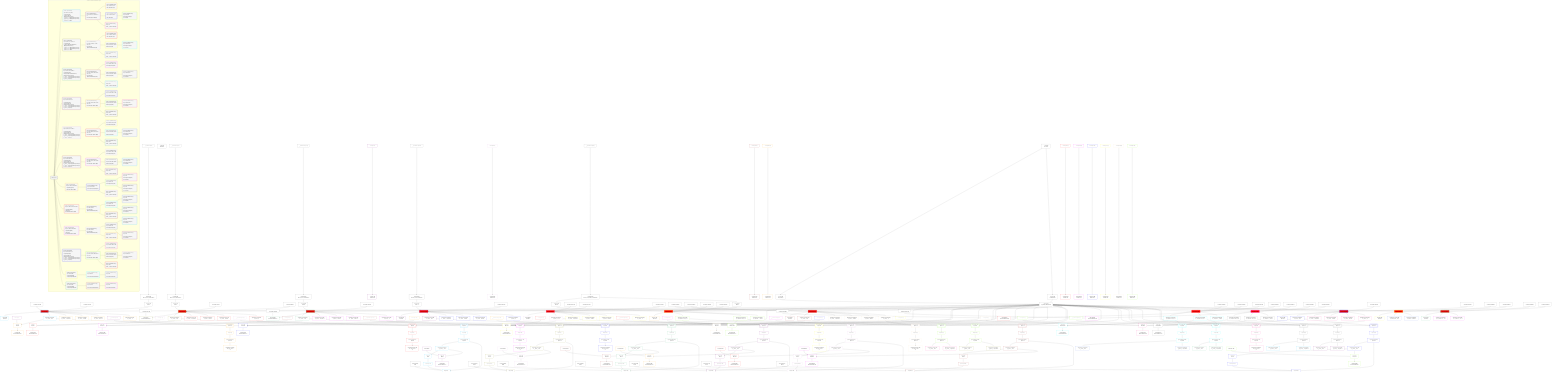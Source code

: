 %%{init: {'themeVariables': { 'fontSize': '12px'}}}%%
graph TD
    classDef path fill:#eee,stroke:#000,color:#000
    classDef plan fill:#fff,stroke-width:1px,color:#000
    classDef itemplan fill:#fff,stroke-width:2px,color:#000
    classDef sideeffectplan fill:#f00,stroke-width:2px,color:#000
    classDef bucket fill:#f6f6f6,color:#000,stroke-width:2px,text-align:left


    %% define steps
    __Value3["__Value[3∈0]<br />ᐸcontextᐳ"]:::plan
    __Value5["__Value[5∈0]<br />ᐸrootValueᐳ"]:::plan
    __InputStaticLeaf9["__InputStaticLeaf[9∈0]"]:::plan
    __InputStaticLeaf12["__InputStaticLeaf[12∈0]"]:::plan
    __InputStaticLeaf15["__InputStaticLeaf[15∈0]"]:::plan
    Lambda24["Lambda[24∈0]<br />ᐸdecode_Person_base64JSONᐳ"]:::plan
    Access25["Access[25∈0]<br />ᐸ24.1ᐳ"]:::plan
    Access27["Access[27∈0]<br />ᐸ3.pgSettingsᐳ"]:::plan
    Access28["Access[28∈0]<br />ᐸ3.withPgClientᐳ"]:::plan
    Object29["Object[29∈0]<br />ᐸ{pgSettings,withPgClient}ᐳ"]:::plan
    PgUpdate26[["PgUpdate[26∈1]"]]:::sideeffectplan
    Object30["Object[30∈1]<br />ᐸ{result}ᐳ"]:::plan
    Constant32["Constant[32∈2]"]:::plan
    PgClassExpression53["PgClassExpression[53∈1]<br />ᐸ__person__.”id”ᐳ"]:::plan
    List34["List[34∈3]<br />ᐸ32,53ᐳ"]:::plan
    Lambda35["Lambda[35∈3]<br />ᐸbase64JSONEncodeᐳ"]:::plan
    PgClassExpression37["PgClassExpression[37∈3]<br />ᐸ__person__...full_name”ᐳ"]:::plan
    PgClassExpression38["PgClassExpression[38∈3]<br />ᐸ__person__.”email”ᐳ"]:::plan
    PgClassExpression39["PgClassExpression[39∈3]<br />ᐸ__person__.”about”ᐳ"]:::plan
    __InputStaticLeaf40["__InputStaticLeaf[40∈2]"]:::plan
    PgClassExpression41["PgClassExpression[41∈3]<br />ᐸ__person__ᐳ"]:::plan
    PgSelect42[["PgSelect[42∈3]<br />ᐸpersonᐳ"]]:::plan
    First46["First[46∈3]"]:::plan
    PgSelectSingle47["PgSelectSingle[47∈3]<br />ᐸpersonᐳ"]:::plan
    PgClassExpression49["PgClassExpression[49∈3]<br />ᐸ”c”.”perso...lder! */<br />)ᐳ"]:::plan
    PgSelect54[["PgSelect[54∈1]<br />ᐸpersonᐳ"]]:::plan
    Connection58["Connection[58∈0]<br />ᐸ54ᐳ"]:::plan
    First59["First[59∈1]"]:::plan
    PgSelectSingle60["PgSelectSingle[60∈1]<br />ᐸpersonᐳ"]:::plan
    PgClassExpression63["PgClassExpression[63∈1]<br />ᐸ__person__.”id”ᐳ"]:::plan
    List64["List[64∈1]<br />ᐸ63ᐳ"]:::plan
    PgCursor62["PgCursor[62∈1]"]:::plan
    Edge61["Edge[61∈1]"]:::plan
    Constant65["Constant[65∈2]"]:::plan
    List67["List[67∈2]<br />ᐸ65,63ᐳ"]:::plan
    Lambda68["Lambda[68∈2]<br />ᐸbase64JSONEncodeᐳ"]:::plan
    Constant70["Constant[70∈2]"]:::plan
    Lambda71["Lambda[71∈2]<br />ᐸrawEncodeᐳ"]:::plan
    __InputStaticLeaf73["__InputStaticLeaf[73∈0]"]:::plan
    __InputStaticLeaf74["__InputStaticLeaf[74∈0]"]:::plan
    __InputStaticLeaf77["__InputStaticLeaf[77∈0]"]:::plan
    __InputStaticLeaf81["__InputStaticLeaf[81∈0]"]:::plan
    Lambda89["Lambda[89∈0]<br />ᐸdecode_Person_base64JSONᐳ"]:::plan
    Access90["Access[90∈0]<br />ᐸ89.1ᐳ"]:::plan
    PgUpdate91[["PgUpdate[91∈7]"]]:::sideeffectplan
    Object95["Object[95∈7]<br />ᐸ{result,clientMutationId}ᐳ"]:::plan
    Constant97["Constant[97∈8]"]:::plan
    PgClassExpression118["PgClassExpression[118∈7]<br />ᐸ__person__.”id”ᐳ"]:::plan
    List99["List[99∈9]<br />ᐸ97,118ᐳ"]:::plan
    Lambda100["Lambda[100∈9]<br />ᐸbase64JSONEncodeᐳ"]:::plan
    PgClassExpression102["PgClassExpression[102∈9]<br />ᐸ__person__...full_name”ᐳ"]:::plan
    PgClassExpression103["PgClassExpression[103∈9]<br />ᐸ__person__.”email”ᐳ"]:::plan
    PgClassExpression104["PgClassExpression[104∈9]<br />ᐸ__person__.”about”ᐳ"]:::plan
    __InputStaticLeaf105["__InputStaticLeaf[105∈8]"]:::plan
    PgClassExpression106["PgClassExpression[106∈9]<br />ᐸ__person__ᐳ"]:::plan
    PgSelect107[["PgSelect[107∈9]<br />ᐸpersonᐳ"]]:::plan
    First111["First[111∈9]"]:::plan
    PgSelectSingle112["PgSelectSingle[112∈9]<br />ᐸpersonᐳ"]:::plan
    PgClassExpression114["PgClassExpression[114∈9]<br />ᐸ”c”.”perso...lder! */<br />)ᐳ"]:::plan
    PgSelect119[["PgSelect[119∈7]<br />ᐸpersonᐳ"]]:::plan
    Connection123["Connection[123∈0]<br />ᐸ119ᐳ"]:::plan
    First124["First[124∈7]"]:::plan
    PgSelectSingle125["PgSelectSingle[125∈7]<br />ᐸpersonᐳ"]:::plan
    PgClassExpression128["PgClassExpression[128∈7]<br />ᐸ__person__.”id”ᐳ"]:::plan
    List129["List[129∈7]<br />ᐸ128ᐳ"]:::plan
    PgCursor127["PgCursor[127∈7]"]:::plan
    Edge126["Edge[126∈7]"]:::plan
    Constant130["Constant[130∈8]"]:::plan
    List132["List[132∈8]<br />ᐸ130,128ᐳ"]:::plan
    Lambda133["Lambda[133∈8]<br />ᐸbase64JSONEncodeᐳ"]:::plan
    Constant135["Constant[135∈8]"]:::plan
    Lambda136["Lambda[136∈8]<br />ᐸrawEncodeᐳ"]:::plan
    __InputStaticLeaf138["__InputStaticLeaf[138∈0]"]:::plan
    __InputStaticLeaf139["__InputStaticLeaf[139∈0]"]:::plan
    __InputStaticLeaf145["__InputStaticLeaf[145∈0]"]:::plan
    Lambda154["Lambda[154∈0]<br />ᐸdecode_Person_base64JSONᐳ"]:::plan
    Access155["Access[155∈0]<br />ᐸ154.1ᐳ"]:::plan
    PgUpdate156[["PgUpdate[156∈13]"]]:::sideeffectplan
    Object160["Object[160∈13]<br />ᐸ{result,clientMutationId}ᐳ"]:::plan
    Constant162["Constant[162∈14]"]:::plan
    PgClassExpression183["PgClassExpression[183∈13]<br />ᐸ__person__.”id”ᐳ"]:::plan
    List164["List[164∈15]<br />ᐸ162,183ᐳ"]:::plan
    Lambda165["Lambda[165∈15]<br />ᐸbase64JSONEncodeᐳ"]:::plan
    PgClassExpression167["PgClassExpression[167∈15]<br />ᐸ__person__...full_name”ᐳ"]:::plan
    PgClassExpression168["PgClassExpression[168∈15]<br />ᐸ__person__.”email”ᐳ"]:::plan
    PgClassExpression169["PgClassExpression[169∈15]<br />ᐸ__person__.”about”ᐳ"]:::plan
    __InputStaticLeaf170["__InputStaticLeaf[170∈14]"]:::plan
    PgClassExpression171["PgClassExpression[171∈15]<br />ᐸ__person__ᐳ"]:::plan
    PgSelect172[["PgSelect[172∈15]<br />ᐸpersonᐳ"]]:::plan
    First176["First[176∈15]"]:::plan
    PgSelectSingle177["PgSelectSingle[177∈15]<br />ᐸpersonᐳ"]:::plan
    PgClassExpression179["PgClassExpression[179∈15]<br />ᐸ”c”.”perso...lder! */<br />)ᐳ"]:::plan
    PgSelect184[["PgSelect[184∈13]<br />ᐸpersonᐳ"]]:::plan
    Connection188["Connection[188∈0]<br />ᐸ184ᐳ"]:::plan
    First189["First[189∈13]"]:::plan
    PgSelectSingle190["PgSelectSingle[190∈13]<br />ᐸpersonᐳ"]:::plan
    PgClassExpression193["PgClassExpression[193∈13]<br />ᐸ__person__.”id”ᐳ"]:::plan
    List194["List[194∈13]<br />ᐸ193ᐳ"]:::plan
    PgCursor192["PgCursor[192∈13]"]:::plan
    Edge191["Edge[191∈13]"]:::plan
    Constant195["Constant[195∈14]"]:::plan
    List197["List[197∈14]<br />ᐸ195,193ᐳ"]:::plan
    Lambda198["Lambda[198∈14]<br />ᐸbase64JSONEncodeᐳ"]:::plan
    Constant200["Constant[200∈14]"]:::plan
    Lambda201["Lambda[201∈14]<br />ᐸrawEncodeᐳ"]:::plan
    __InputStaticLeaf204["__InputStaticLeaf[204∈0]"]:::plan
    __InputStaticLeaf210["__InputStaticLeaf[210∈0]"]:::plan
    Lambda219["Lambda[219∈0]<br />ᐸdecode_Person_base64JSONᐳ"]:::plan
    Access220["Access[220∈0]<br />ᐸ219.1ᐳ"]:::plan
    PgUpdate221[["PgUpdate[221∈19]"]]:::sideeffectplan
    Object225["Object[225∈19]<br />ᐸ{result}ᐳ"]:::plan
    Constant227["Constant[227∈20]"]:::plan
    PgClassExpression248["PgClassExpression[248∈19]<br />ᐸ__person__.”id”ᐳ"]:::plan
    List229["List[229∈21]<br />ᐸ227,248ᐳ"]:::plan
    Lambda230["Lambda[230∈21]<br />ᐸbase64JSONEncodeᐳ"]:::plan
    PgClassExpression232["PgClassExpression[232∈21]<br />ᐸ__person__...full_name”ᐳ"]:::plan
    PgClassExpression233["PgClassExpression[233∈21]<br />ᐸ__person__.”email”ᐳ"]:::plan
    PgClassExpression234["PgClassExpression[234∈21]<br />ᐸ__person__.”about”ᐳ"]:::plan
    __InputStaticLeaf235["__InputStaticLeaf[235∈20]"]:::plan
    PgClassExpression236["PgClassExpression[236∈21]<br />ᐸ__person__ᐳ"]:::plan
    PgSelect237[["PgSelect[237∈21]<br />ᐸpersonᐳ"]]:::plan
    First241["First[241∈21]"]:::plan
    PgSelectSingle242["PgSelectSingle[242∈21]<br />ᐸpersonᐳ"]:::plan
    PgClassExpression244["PgClassExpression[244∈21]<br />ᐸ”c”.”perso...lder! */<br />)ᐳ"]:::plan
    PgSelect249[["PgSelect[249∈19]<br />ᐸpersonᐳ"]]:::plan
    Connection253["Connection[253∈0]<br />ᐸ249ᐳ"]:::plan
    First254["First[254∈19]"]:::plan
    PgSelectSingle255["PgSelectSingle[255∈19]<br />ᐸpersonᐳ"]:::plan
    PgClassExpression258["PgClassExpression[258∈19]<br />ᐸ__person__.”id”ᐳ"]:::plan
    List259["List[259∈19]<br />ᐸ258ᐳ"]:::plan
    PgCursor257["PgCursor[257∈19]"]:::plan
    Edge256["Edge[256∈19]"]:::plan
    Constant260["Constant[260∈20]"]:::plan
    List262["List[262∈20]<br />ᐸ260,258ᐳ"]:::plan
    Lambda263["Lambda[263∈20]<br />ᐸbase64JSONEncodeᐳ"]:::plan
    Constant265["Constant[265∈20]"]:::plan
    Lambda266["Lambda[266∈20]<br />ᐸrawEncodeᐳ"]:::plan
    __InputStaticLeaf269["__InputStaticLeaf[269∈0]"]:::plan
    __InputStaticLeaf272["__InputStaticLeaf[272∈0]"]:::plan
    __InputStaticLeaf275["__InputStaticLeaf[275∈0]"]:::plan
    PgUpdate284[["PgUpdate[284∈25]"]]:::sideeffectplan
    Object288["Object[288∈25]<br />ᐸ{result}ᐳ"]:::plan
    Constant290["Constant[290∈26]"]:::plan
    PgClassExpression311["PgClassExpression[311∈25]<br />ᐸ__person__.”id”ᐳ"]:::plan
    List292["List[292∈27]<br />ᐸ290,311ᐳ"]:::plan
    Lambda293["Lambda[293∈27]<br />ᐸbase64JSONEncodeᐳ"]:::plan
    PgClassExpression295["PgClassExpression[295∈27]<br />ᐸ__person__...full_name”ᐳ"]:::plan
    PgClassExpression296["PgClassExpression[296∈27]<br />ᐸ__person__.”email”ᐳ"]:::plan
    PgClassExpression297["PgClassExpression[297∈27]<br />ᐸ__person__.”about”ᐳ"]:::plan
    __InputStaticLeaf298["__InputStaticLeaf[298∈26]"]:::plan
    PgClassExpression299["PgClassExpression[299∈27]<br />ᐸ__person__ᐳ"]:::plan
    PgSelect300[["PgSelect[300∈27]<br />ᐸpersonᐳ"]]:::plan
    First304["First[304∈27]"]:::plan
    PgSelectSingle305["PgSelectSingle[305∈27]<br />ᐸpersonᐳ"]:::plan
    PgClassExpression307["PgClassExpression[307∈27]<br />ᐸ”c”.”perso...lder! */<br />)ᐳ"]:::plan
    PgSelect312[["PgSelect[312∈25]<br />ᐸpersonᐳ"]]:::plan
    Connection316["Connection[316∈0]<br />ᐸ312ᐳ"]:::plan
    First317["First[317∈25]"]:::plan
    PgSelectSingle318["PgSelectSingle[318∈25]<br />ᐸpersonᐳ"]:::plan
    PgClassExpression321["PgClassExpression[321∈25]<br />ᐸ__person__.”id”ᐳ"]:::plan
    List322["List[322∈25]<br />ᐸ321ᐳ"]:::plan
    PgCursor320["PgCursor[320∈25]"]:::plan
    Edge319["Edge[319∈25]"]:::plan
    Constant323["Constant[323∈26]"]:::plan
    List325["List[325∈26]<br />ᐸ323,321ᐳ"]:::plan
    Lambda326["Lambda[326∈26]<br />ᐸbase64JSONEncodeᐳ"]:::plan
    Constant328["Constant[328∈26]"]:::plan
    Lambda329["Lambda[329∈26]<br />ᐸrawEncodeᐳ"]:::plan
    __InputStaticLeaf332["__InputStaticLeaf[332∈0]"]:::plan
    __InputStaticLeaf338["__InputStaticLeaf[338∈0]"]:::plan
    PgUpdate347[["PgUpdate[347∈31]"]]:::sideeffectplan
    Object351["Object[351∈31]<br />ᐸ{result}ᐳ"]:::plan
    Constant353["Constant[353∈32]"]:::plan
    PgClassExpression374["PgClassExpression[374∈31]<br />ᐸ__person__.”id”ᐳ"]:::plan
    List355["List[355∈33]<br />ᐸ353,374ᐳ"]:::plan
    Lambda356["Lambda[356∈33]<br />ᐸbase64JSONEncodeᐳ"]:::plan
    PgClassExpression358["PgClassExpression[358∈33]<br />ᐸ__person__...full_name”ᐳ"]:::plan
    PgClassExpression359["PgClassExpression[359∈33]<br />ᐸ__person__.”email”ᐳ"]:::plan
    PgClassExpression360["PgClassExpression[360∈33]<br />ᐸ__person__.”about”ᐳ"]:::plan
    __InputStaticLeaf361["__InputStaticLeaf[361∈32]"]:::plan
    PgClassExpression362["PgClassExpression[362∈33]<br />ᐸ__person__ᐳ"]:::plan
    PgSelect363[["PgSelect[363∈33]<br />ᐸpersonᐳ"]]:::plan
    First367["First[367∈33]"]:::plan
    PgSelectSingle368["PgSelectSingle[368∈33]<br />ᐸpersonᐳ"]:::plan
    PgClassExpression370["PgClassExpression[370∈33]<br />ᐸ”c”.”perso...lder! */<br />)ᐳ"]:::plan
    PgSelect375[["PgSelect[375∈31]<br />ᐸpersonᐳ"]]:::plan
    Connection379["Connection[379∈0]<br />ᐸ375ᐳ"]:::plan
    First380["First[380∈31]"]:::plan
    PgSelectSingle381["PgSelectSingle[381∈31]<br />ᐸpersonᐳ"]:::plan
    PgClassExpression384["PgClassExpression[384∈31]<br />ᐸ__person__.”id”ᐳ"]:::plan
    List385["List[385∈31]<br />ᐸ384ᐳ"]:::plan
    PgCursor383["PgCursor[383∈31]"]:::plan
    Edge382["Edge[382∈31]"]:::plan
    Constant386["Constant[386∈32]"]:::plan
    List388["List[388∈32]<br />ᐸ386,384ᐳ"]:::plan
    Lambda389["Lambda[389∈32]<br />ᐸbase64JSONEncodeᐳ"]:::plan
    Constant391["Constant[391∈32]"]:::plan
    Lambda392["Lambda[392∈32]<br />ᐸrawEncodeᐳ"]:::plan
    __InputStaticLeaf395["__InputStaticLeaf[395∈0]"]:::plan
    __InputStaticLeaf398["__InputStaticLeaf[398∈0]"]:::plan
    __InputStaticLeaf399["__InputStaticLeaf[399∈0]"]:::plan
    Lambda400["Lambda[400∈0]<br />ᐸdecode_CompoundKey_base64JSONᐳ"]:::plan
    Access401["Access[401∈0]<br />ᐸ400.1ᐳ"]:::plan
    Access402["Access[402∈0]<br />ᐸ400.2ᐳ"]:::plan
    PgUpdate403[["PgUpdate[403∈37]"]]:::sideeffectplan
    Object407["Object[407∈37]<br />ᐸ{result}ᐳ"]:::plan
    Constant409["Constant[409∈38]"]:::plan
    PgClassExpression410["PgClassExpression[410∈39]<br />ᐸ__compound...rson_id_1”ᐳ"]:::plan
    PgClassExpression411["PgClassExpression[411∈39]<br />ᐸ__compound...rson_id_2”ᐳ"]:::plan
    List412["List[412∈39]<br />ᐸ409,410,411ᐳ"]:::plan
    Lambda413["Lambda[413∈39]<br />ᐸbase64JSONEncodeᐳ"]:::plan
    PgClassExpression416["PgClassExpression[416∈39]<br />ᐸ__compound...__.”extra”ᐳ"]:::plan
    PgSelect418[["PgSelect[418∈39]<br />ᐸpersonᐳ"]]:::plan
    First422["First[422∈39]"]:::plan
    PgSelectSingle423["PgSelectSingle[423∈39]<br />ᐸpersonᐳ"]:::plan
    PgClassExpression424["PgClassExpression[424∈40]<br />ᐸ__person__.”id”ᐳ"]:::plan
    PgClassExpression425["PgClassExpression[425∈40]<br />ᐸ__person__...full_name”ᐳ"]:::plan
    PgSelect427[["PgSelect[427∈39]<br />ᐸpersonᐳ"]]:::plan
    First431["First[431∈39]"]:::plan
    PgSelectSingle432["PgSelectSingle[432∈39]<br />ᐸpersonᐳ"]:::plan
    PgClassExpression433["PgClassExpression[433∈41]<br />ᐸ__person__.”id”ᐳ"]:::plan
    PgClassExpression434["PgClassExpression[434∈41]<br />ᐸ__person__...full_name”ᐳ"]:::plan
    Constant435["Constant[435∈38]"]:::plan
    Lambda436["Lambda[436∈38]<br />ᐸrawEncodeᐳ"]:::plan
    __InputStaticLeaf438["__InputStaticLeaf[438∈0]"]:::plan
    __InputStaticLeaf439["__InputStaticLeaf[439∈0]"]:::plan
    __InputStaticLeaf440["__InputStaticLeaf[440∈0]"]:::plan
    __InputStaticLeaf443["__InputStaticLeaf[443∈0]"]:::plan
    __InputStaticLeaf444["__InputStaticLeaf[444∈0]"]:::plan
    PgUpdate445[["PgUpdate[445∈43]"]]:::sideeffectplan
    Object449["Object[449∈43]<br />ᐸ{result,clientMutationId}ᐳ"]:::plan
    Constant451["Constant[451∈44]"]:::plan
    PgClassExpression452["PgClassExpression[452∈45]<br />ᐸ__compound...rson_id_1”ᐳ"]:::plan
    PgClassExpression453["PgClassExpression[453∈45]<br />ᐸ__compound...rson_id_2”ᐳ"]:::plan
    List454["List[454∈45]<br />ᐸ451,452,453ᐳ"]:::plan
    Lambda455["Lambda[455∈45]<br />ᐸbase64JSONEncodeᐳ"]:::plan
    PgClassExpression458["PgClassExpression[458∈45]<br />ᐸ__compound...__.”extra”ᐳ"]:::plan
    PgSelect460[["PgSelect[460∈45]<br />ᐸpersonᐳ"]]:::plan
    First464["First[464∈45]"]:::plan
    PgSelectSingle465["PgSelectSingle[465∈45]<br />ᐸpersonᐳ"]:::plan
    PgClassExpression466["PgClassExpression[466∈46]<br />ᐸ__person__.”id”ᐳ"]:::plan
    PgClassExpression467["PgClassExpression[467∈46]<br />ᐸ__person__...full_name”ᐳ"]:::plan
    PgSelect469[["PgSelect[469∈45]<br />ᐸpersonᐳ"]]:::plan
    First473["First[473∈45]"]:::plan
    PgSelectSingle474["PgSelectSingle[474∈45]<br />ᐸpersonᐳ"]:::plan
    PgClassExpression475["PgClassExpression[475∈47]<br />ᐸ__person__.”id”ᐳ"]:::plan
    PgClassExpression476["PgClassExpression[476∈47]<br />ᐸ__person__...full_name”ᐳ"]:::plan
    Constant477["Constant[477∈44]"]:::plan
    Lambda478["Lambda[478∈44]<br />ᐸrawEncodeᐳ"]:::plan
    __InputStaticLeaf480["__InputStaticLeaf[480∈0]"]:::plan
    __InputStaticLeaf481["__InputStaticLeaf[481∈0]"]:::plan
    __InputStaticLeaf482["__InputStaticLeaf[482∈0]"]:::plan
    __InputStaticLeaf486["__InputStaticLeaf[486∈0]"]:::plan
    PgUpdate487[["PgUpdate[487∈49]"]]:::sideeffectplan
    Object491["Object[491∈49]<br />ᐸ{result,clientMutationId}ᐳ"]:::plan
    Constant493["Constant[493∈50]"]:::plan
    PgClassExpression494["PgClassExpression[494∈51]<br />ᐸ__compound...rson_id_1”ᐳ"]:::plan
    PgClassExpression495["PgClassExpression[495∈51]<br />ᐸ__compound...rson_id_2”ᐳ"]:::plan
    List496["List[496∈51]<br />ᐸ493,494,495ᐳ"]:::plan
    Lambda497["Lambda[497∈51]<br />ᐸbase64JSONEncodeᐳ"]:::plan
    PgClassExpression500["PgClassExpression[500∈51]<br />ᐸ__compound...__.”extra”ᐳ"]:::plan
    PgSelect502[["PgSelect[502∈51]<br />ᐸpersonᐳ"]]:::plan
    First506["First[506∈51]"]:::plan
    PgSelectSingle507["PgSelectSingle[507∈51]<br />ᐸpersonᐳ"]:::plan
    PgClassExpression508["PgClassExpression[508∈52]<br />ᐸ__person__.”id”ᐳ"]:::plan
    PgClassExpression509["PgClassExpression[509∈52]<br />ᐸ__person__...full_name”ᐳ"]:::plan
    PgSelect511[["PgSelect[511∈51]<br />ᐸpersonᐳ"]]:::plan
    First515["First[515∈51]"]:::plan
    PgSelectSingle516["PgSelectSingle[516∈51]<br />ᐸpersonᐳ"]:::plan
    PgClassExpression517["PgClassExpression[517∈53]<br />ᐸ__person__.”id”ᐳ"]:::plan
    PgClassExpression518["PgClassExpression[518∈53]<br />ᐸ__person__...full_name”ᐳ"]:::plan
    Constant519["Constant[519∈50]"]:::plan
    Lambda520["Lambda[520∈50]<br />ᐸrawEncodeᐳ"]:::plan
    __InputStaticLeaf523["__InputStaticLeaf[523∈0]"]:::plan
    __InputStaticLeaf530["__InputStaticLeaf[530∈0]"]:::plan
    PgUpdate538[["PgUpdate[538∈55]"]]:::sideeffectplan
    Object542["Object[542∈55]<br />ᐸ{result}ᐳ"]:::plan
    Constant544["Constant[544∈56]"]:::plan
    PgClassExpression565["PgClassExpression[565∈55]<br />ᐸ__person__.”id”ᐳ"]:::plan
    List546["List[546∈57]<br />ᐸ544,565ᐳ"]:::plan
    Lambda547["Lambda[547∈57]<br />ᐸbase64JSONEncodeᐳ"]:::plan
    PgClassExpression549["PgClassExpression[549∈57]<br />ᐸ__person__...full_name”ᐳ"]:::plan
    PgClassExpression550["PgClassExpression[550∈57]<br />ᐸ__person__.”email”ᐳ"]:::plan
    PgClassExpression551["PgClassExpression[551∈57]<br />ᐸ__person__.”about”ᐳ"]:::plan
    __InputStaticLeaf552["__InputStaticLeaf[552∈56]"]:::plan
    PgClassExpression553["PgClassExpression[553∈57]<br />ᐸ__person__ᐳ"]:::plan
    PgSelect554[["PgSelect[554∈57]<br />ᐸpersonᐳ"]]:::plan
    First558["First[558∈57]"]:::plan
    PgSelectSingle559["PgSelectSingle[559∈57]<br />ᐸpersonᐳ"]:::plan
    PgClassExpression561["PgClassExpression[561∈57]<br />ᐸ”c”.”perso...lder! */<br />)ᐳ"]:::plan
    PgSelect566[["PgSelect[566∈55]<br />ᐸpersonᐳ"]]:::plan
    Connection570["Connection[570∈0]<br />ᐸ566ᐳ"]:::plan
    First571["First[571∈55]"]:::plan
    PgSelectSingle572["PgSelectSingle[572∈55]<br />ᐸpersonᐳ"]:::plan
    PgClassExpression575["PgClassExpression[575∈55]<br />ᐸ__person__.”id”ᐳ"]:::plan
    List576["List[576∈55]<br />ᐸ575ᐳ"]:::plan
    PgCursor574["PgCursor[574∈55]"]:::plan
    Edge573["Edge[573∈55]"]:::plan
    Constant577["Constant[577∈56]"]:::plan
    List579["List[579∈56]<br />ᐸ577,575ᐳ"]:::plan
    Lambda580["Lambda[580∈56]<br />ᐸbase64JSONEncodeᐳ"]:::plan
    Constant582["Constant[582∈56]"]:::plan
    Lambda583["Lambda[583∈56]<br />ᐸrawEncodeᐳ"]:::plan
    __InputStaticLeaf586["__InputStaticLeaf[586∈0]"]:::plan
    __InputStaticLeaf589["__InputStaticLeaf[589∈0]"]:::plan
    PgUpdate590[["PgUpdate[590∈61]"]]:::sideeffectplan
    Object594["Object[594∈61]<br />ᐸ{result}ᐳ"]:::plan
    PgClassExpression595["PgClassExpression[595∈63]<br />ᐸ__default_value__.”id”ᐳ"]:::plan
    PgClassExpression596["PgClassExpression[596∈63]<br />ᐸ__default_...ull_value”ᐳ"]:::plan
    __InputStaticLeaf599["__InputStaticLeaf[599∈0]"]:::plan
    __InputStaticLeaf602["__InputStaticLeaf[602∈0]"]:::plan
    PgUpdate603[["PgUpdate[603∈64]"]]:::sideeffectplan
    Object607["Object[607∈64]<br />ᐸ{result}ᐳ"]:::plan
    PgClassExpression608["PgClassExpression[608∈66]<br />ᐸ__no_primary_key__.”id”ᐳ"]:::plan
    PgClassExpression609["PgClassExpression[609∈66]<br />ᐸ__no_prima...ey__.”str”ᐳ"]:::plan

    %% plan dependencies
    __InputStaticLeaf9 --> Lambda24
    Lambda24 --> Access25
    __Value3 --> Access27
    __Value3 --> Access28
    Access27 & Access28 --> Object29
    Object29 & Access25 & __InputStaticLeaf12 & __InputStaticLeaf15 --> PgUpdate26
    PgUpdate26 --> Object30
    PgUpdate26 --> PgClassExpression53
    Constant32 & PgClassExpression53 --> List34
    List34 --> Lambda35
    PgUpdate26 --> PgClassExpression37
    PgUpdate26 --> PgClassExpression38
    PgUpdate26 --> PgClassExpression39
    PgUpdate26 --> PgClassExpression41
    Object29 & PgClassExpression41 & __InputStaticLeaf40 --> PgSelect42
    PgSelect42 --> First46
    First46 --> PgSelectSingle47
    PgSelectSingle47 --> PgClassExpression49
    Object29 & PgClassExpression53 --> PgSelect54
    PgSelect54 --> First59
    First59 --> PgSelectSingle60
    PgSelectSingle60 --> PgClassExpression63
    PgClassExpression63 --> List64
    List64 --> PgCursor62
    PgSelectSingle60 & PgCursor62 & Connection58 --> Edge61
    Constant65 & PgClassExpression63 --> List67
    List67 --> Lambda68
    Constant70 --> Lambda71
    __InputStaticLeaf74 --> Lambda89
    Lambda89 --> Access90
    Object29 & Access90 & __InputStaticLeaf77 & __InputStaticLeaf81 --> PgUpdate91
    PgUpdate91 & __InputStaticLeaf73 --> Object95
    PgUpdate91 --> PgClassExpression118
    Constant97 & PgClassExpression118 --> List99
    List99 --> Lambda100
    PgUpdate91 --> PgClassExpression102
    PgUpdate91 --> PgClassExpression103
    PgUpdate91 --> PgClassExpression104
    PgUpdate91 --> PgClassExpression106
    Object29 & PgClassExpression106 & __InputStaticLeaf105 --> PgSelect107
    PgSelect107 --> First111
    First111 --> PgSelectSingle112
    PgSelectSingle112 --> PgClassExpression114
    Object29 & PgClassExpression118 --> PgSelect119
    PgSelect119 --> First124
    First124 --> PgSelectSingle125
    PgSelectSingle125 --> PgClassExpression128
    PgClassExpression128 --> List129
    List129 --> PgCursor127
    PgSelectSingle125 & PgCursor127 & Connection123 --> Edge126
    Constant130 & PgClassExpression128 --> List132
    List132 --> Lambda133
    Constant135 --> Lambda136
    __InputStaticLeaf139 --> Lambda154
    Lambda154 --> Access155
    Object29 & Access155 & __InputStaticLeaf145 --> PgUpdate156
    PgUpdate156 & __InputStaticLeaf138 --> Object160
    PgUpdate156 --> PgClassExpression183
    Constant162 & PgClassExpression183 --> List164
    List164 --> Lambda165
    PgUpdate156 --> PgClassExpression167
    PgUpdate156 --> PgClassExpression168
    PgUpdate156 --> PgClassExpression169
    PgUpdate156 --> PgClassExpression171
    Object29 & PgClassExpression171 & __InputStaticLeaf170 --> PgSelect172
    PgSelect172 --> First176
    First176 --> PgSelectSingle177
    PgSelectSingle177 --> PgClassExpression179
    Object29 & PgClassExpression183 --> PgSelect184
    PgSelect184 --> First189
    First189 --> PgSelectSingle190
    PgSelectSingle190 --> PgClassExpression193
    PgClassExpression193 --> List194
    List194 --> PgCursor192
    PgSelectSingle190 & PgCursor192 & Connection188 --> Edge191
    Constant195 & PgClassExpression193 --> List197
    List197 --> Lambda198
    Constant200 --> Lambda201
    __InputStaticLeaf204 --> Lambda219
    Lambda219 --> Access220
    Object29 & Access220 & __InputStaticLeaf210 --> PgUpdate221
    PgUpdate221 --> Object225
    PgUpdate221 --> PgClassExpression248
    Constant227 & PgClassExpression248 --> List229
    List229 --> Lambda230
    PgUpdate221 --> PgClassExpression232
    PgUpdate221 --> PgClassExpression233
    PgUpdate221 --> PgClassExpression234
    PgUpdate221 --> PgClassExpression236
    Object29 & PgClassExpression236 & __InputStaticLeaf235 --> PgSelect237
    PgSelect237 --> First241
    First241 --> PgSelectSingle242
    PgSelectSingle242 --> PgClassExpression244
    Object29 & PgClassExpression248 --> PgSelect249
    PgSelect249 --> First254
    First254 --> PgSelectSingle255
    PgSelectSingle255 --> PgClassExpression258
    PgClassExpression258 --> List259
    List259 --> PgCursor257
    PgSelectSingle255 & PgCursor257 & Connection253 --> Edge256
    Constant260 & PgClassExpression258 --> List262
    List262 --> Lambda263
    Constant265 --> Lambda266
    Object29 & __InputStaticLeaf269 & __InputStaticLeaf272 & __InputStaticLeaf275 --> PgUpdate284
    PgUpdate284 --> Object288
    PgUpdate284 --> PgClassExpression311
    Constant290 & PgClassExpression311 --> List292
    List292 --> Lambda293
    PgUpdate284 --> PgClassExpression295
    PgUpdate284 --> PgClassExpression296
    PgUpdate284 --> PgClassExpression297
    PgUpdate284 --> PgClassExpression299
    Object29 & PgClassExpression299 & __InputStaticLeaf298 --> PgSelect300
    PgSelect300 --> First304
    First304 --> PgSelectSingle305
    PgSelectSingle305 --> PgClassExpression307
    Object29 & PgClassExpression311 --> PgSelect312
    PgSelect312 --> First317
    First317 --> PgSelectSingle318
    PgSelectSingle318 --> PgClassExpression321
    PgClassExpression321 --> List322
    List322 --> PgCursor320
    PgSelectSingle318 & PgCursor320 & Connection316 --> Edge319
    Constant323 & PgClassExpression321 --> List325
    List325 --> Lambda326
    Constant328 --> Lambda329
    Object29 & __InputStaticLeaf332 & __InputStaticLeaf338 --> PgUpdate347
    PgUpdate347 --> Object351
    PgUpdate347 --> PgClassExpression374
    Constant353 & PgClassExpression374 --> List355
    List355 --> Lambda356
    PgUpdate347 --> PgClassExpression358
    PgUpdate347 --> PgClassExpression359
    PgUpdate347 --> PgClassExpression360
    PgUpdate347 --> PgClassExpression362
    Object29 & PgClassExpression362 & __InputStaticLeaf361 --> PgSelect363
    PgSelect363 --> First367
    First367 --> PgSelectSingle368
    PgSelectSingle368 --> PgClassExpression370
    Object29 & PgClassExpression374 --> PgSelect375
    PgSelect375 --> First380
    First380 --> PgSelectSingle381
    PgSelectSingle381 --> PgClassExpression384
    PgClassExpression384 --> List385
    List385 --> PgCursor383
    PgSelectSingle381 & PgCursor383 & Connection379 --> Edge382
    Constant386 & PgClassExpression384 --> List388
    List388 --> Lambda389
    Constant391 --> Lambda392
    __InputStaticLeaf395 --> Lambda400
    Lambda400 --> Access401
    Lambda400 --> Access402
    Object29 & Access401 & Access402 & __InputStaticLeaf398 & __InputStaticLeaf399 --> PgUpdate403
    PgUpdate403 --> Object407
    PgUpdate403 --> PgClassExpression410
    PgUpdate403 --> PgClassExpression411
    Constant409 & PgClassExpression410 & PgClassExpression411 --> List412
    List412 --> Lambda413
    PgUpdate403 --> PgClassExpression416
    Object29 & PgClassExpression410 --> PgSelect418
    PgSelect418 --> First422
    First422 --> PgSelectSingle423
    PgSelectSingle423 --> PgClassExpression424
    PgSelectSingle423 --> PgClassExpression425
    Object29 & PgClassExpression411 --> PgSelect427
    PgSelect427 --> First431
    First431 --> PgSelectSingle432
    PgSelectSingle432 --> PgClassExpression433
    PgSelectSingle432 --> PgClassExpression434
    Constant435 --> Lambda436
    Object29 & __InputStaticLeaf439 & __InputStaticLeaf440 & __InputStaticLeaf443 & __InputStaticLeaf444 --> PgUpdate445
    PgUpdate445 & __InputStaticLeaf438 --> Object449
    PgUpdate445 --> PgClassExpression452
    PgUpdate445 --> PgClassExpression453
    Constant451 & PgClassExpression452 & PgClassExpression453 --> List454
    List454 --> Lambda455
    PgUpdate445 --> PgClassExpression458
    Object29 & PgClassExpression452 --> PgSelect460
    PgSelect460 --> First464
    First464 --> PgSelectSingle465
    PgSelectSingle465 --> PgClassExpression466
    PgSelectSingle465 --> PgClassExpression467
    Object29 & PgClassExpression453 --> PgSelect469
    PgSelect469 --> First473
    First473 --> PgSelectSingle474
    PgSelectSingle474 --> PgClassExpression475
    PgSelectSingle474 --> PgClassExpression476
    Constant477 --> Lambda478
    Object29 & __InputStaticLeaf481 & __InputStaticLeaf482 & __InputStaticLeaf486 --> PgUpdate487
    PgUpdate487 & __InputStaticLeaf480 --> Object491
    PgUpdate487 --> PgClassExpression494
    PgUpdate487 --> PgClassExpression495
    Constant493 & PgClassExpression494 & PgClassExpression495 --> List496
    List496 --> Lambda497
    PgUpdate487 --> PgClassExpression500
    Object29 & PgClassExpression494 --> PgSelect502
    PgSelect502 --> First506
    First506 --> PgSelectSingle507
    PgSelectSingle507 --> PgClassExpression508
    PgSelectSingle507 --> PgClassExpression509
    Object29 & PgClassExpression495 --> PgSelect511
    PgSelect511 --> First515
    First515 --> PgSelectSingle516
    PgSelectSingle516 --> PgClassExpression517
    PgSelectSingle516 --> PgClassExpression518
    Constant519 --> Lambda520
    Object29 & __InputStaticLeaf523 & __InputStaticLeaf530 --> PgUpdate538
    PgUpdate538 --> Object542
    PgUpdate538 --> PgClassExpression565
    Constant544 & PgClassExpression565 --> List546
    List546 --> Lambda547
    PgUpdate538 --> PgClassExpression549
    PgUpdate538 --> PgClassExpression550
    PgUpdate538 --> PgClassExpression551
    PgUpdate538 --> PgClassExpression553
    Object29 & PgClassExpression553 & __InputStaticLeaf552 --> PgSelect554
    PgSelect554 --> First558
    First558 --> PgSelectSingle559
    PgSelectSingle559 --> PgClassExpression561
    Object29 & PgClassExpression565 --> PgSelect566
    PgSelect566 --> First571
    First571 --> PgSelectSingle572
    PgSelectSingle572 --> PgClassExpression575
    PgClassExpression575 --> List576
    List576 --> PgCursor574
    PgSelectSingle572 & PgCursor574 & Connection570 --> Edge573
    Constant577 & PgClassExpression575 --> List579
    List579 --> Lambda580
    Constant582 --> Lambda583
    Object29 & __InputStaticLeaf586 & __InputStaticLeaf589 --> PgUpdate590
    PgUpdate590 --> Object594
    PgUpdate590 --> PgClassExpression595
    PgUpdate590 --> PgClassExpression596
    Object29 & __InputStaticLeaf599 & __InputStaticLeaf602 --> PgUpdate603
    PgUpdate603 --> Object607
    PgUpdate603 --> PgClassExpression608
    PgUpdate603 --> PgClassExpression609

    subgraph "Buckets for mutations/v4/mutation-update"
    Bucket0("Bucket 0 (root)"):::bucket
    classDef bucket0 stroke:#696969
    class Bucket0,__Value3,__Value5,__InputStaticLeaf9,__InputStaticLeaf12,__InputStaticLeaf15,Lambda24,Access25,Access27,Access28,Object29,Connection58,__InputStaticLeaf73,__InputStaticLeaf74,__InputStaticLeaf77,__InputStaticLeaf81,Lambda89,Access90,Connection123,__InputStaticLeaf138,__InputStaticLeaf139,__InputStaticLeaf145,Lambda154,Access155,Connection188,__InputStaticLeaf204,__InputStaticLeaf210,Lambda219,Access220,Connection253,__InputStaticLeaf269,__InputStaticLeaf272,__InputStaticLeaf275,Connection316,__InputStaticLeaf332,__InputStaticLeaf338,Connection379,__InputStaticLeaf395,__InputStaticLeaf398,__InputStaticLeaf399,Lambda400,Access401,Access402,__InputStaticLeaf438,__InputStaticLeaf439,__InputStaticLeaf440,__InputStaticLeaf443,__InputStaticLeaf444,__InputStaticLeaf480,__InputStaticLeaf481,__InputStaticLeaf482,__InputStaticLeaf486,__InputStaticLeaf523,__InputStaticLeaf530,Connection570,__InputStaticLeaf586,__InputStaticLeaf589,__InputStaticLeaf599,__InputStaticLeaf602 bucket0
    Bucket1("Bucket 1 (mutationField)<br />Deps: 29, 25, 12, 15, 58, 5<br /><br />1: PgUpdate{1}[26]<br />2: Object{1}ᐸ{result}ᐳ[30],PgClassExpression{1}ᐸ__person__.”id”ᐳ[53],PgClassExpression{1}ᐸ__person__.”id”ᐳ[53],PgClassExpression{1}ᐸ__person__.”id”ᐳ[53]"):::bucket
    classDef bucket1 stroke:#00bfff
    class Bucket1,PgUpdate26,Object30,PgClassExpression53,PgSelect54,First59,PgSelectSingle60,Edge61,PgCursor62,PgClassExpression63,List64 bucket1
    Bucket2("Bucket 2 (nullableBoundary)<br />Deps: 63, 30, 53, 26, 29, 61, 60, 5, 62<br /><br />ROOT Object{1}ᐸ{result}ᐳ[30]"):::bucket
    classDef bucket2 stroke:#7f007f
    class Bucket2,Constant32,__InputStaticLeaf40,Constant65,List67,Lambda68,Constant70,Lambda71 bucket2
    Bucket3("Bucket 3 (nullableBoundary)<br />Deps: 32, 53, 26, 29, 40<br /><br />ROOT PgUpdate{1}[26]"):::bucket
    classDef bucket3 stroke:#ffa500
    class Bucket3,List34,Lambda35,PgClassExpression37,PgClassExpression38,PgClassExpression39,PgClassExpression41,PgSelect42,First46,PgSelectSingle47,PgClassExpression49 bucket3
    Bucket4("Bucket 4 (nullableBoundary)<br />Deps: 61, 60, 62, 68, 63<br /><br />ROOT Edge{1}[61]"):::bucket
    classDef bucket4 stroke:#0000ff
    class Bucket4 bucket4
    Bucket5("Bucket 5 (nullableBoundary)<br />Deps: 60, 68, 63<br /><br />ROOT PgSelectSingle{1}ᐸpersonᐳ[60]"):::bucket
    classDef bucket5 stroke:#7fff00
    class Bucket5 bucket5
    Bucket6("Bucket 6 (nullableBoundary)<br />Deps: 5, 71<br /><br />ROOT __ValueᐸrootValueᐳ[5]"):::bucket
    classDef bucket6 stroke:#ff1493
    class Bucket6 bucket6
    Bucket7("Bucket 7 (mutationField)<br />Deps: 29, 90, 77, 81, 73, 123, 5<br /><br />1: PgUpdate{7}[91]<br />2: Object{7}ᐸ{result,clientMutationId}ᐳ[95],PgClassExpression{7}ᐸ__person__.”id”ᐳ[118],PgClassExpression{7}ᐸ__person__.”id”ᐳ[118],PgClassExpression{7}ᐸ__person__.”id”ᐳ[118]"):::bucket
    classDef bucket7 stroke:#808000
    class Bucket7,PgUpdate91,Object95,PgClassExpression118,PgSelect119,First124,PgSelectSingle125,Edge126,PgCursor127,PgClassExpression128,List129 bucket7
    Bucket8("Bucket 8 (nullableBoundary)<br />Deps: 128, 95, 118, 91, 29, 126, 125, 5, 127<br /><br />ROOT Object{7}ᐸ{result,clientMutationId}ᐳ[95]"):::bucket
    classDef bucket8 stroke:#dda0dd
    class Bucket8,Constant97,__InputStaticLeaf105,Constant130,List132,Lambda133,Constant135,Lambda136 bucket8
    Bucket9("Bucket 9 (nullableBoundary)<br />Deps: 97, 118, 91, 29, 105<br /><br />ROOT PgUpdate{7}[91]"):::bucket
    classDef bucket9 stroke:#ff0000
    class Bucket9,List99,Lambda100,PgClassExpression102,PgClassExpression103,PgClassExpression104,PgClassExpression106,PgSelect107,First111,PgSelectSingle112,PgClassExpression114 bucket9
    Bucket10("Bucket 10 (nullableBoundary)<br />Deps: 126, 125, 127, 133, 128<br /><br />ROOT Edge{7}[126]"):::bucket
    classDef bucket10 stroke:#ffff00
    class Bucket10 bucket10
    Bucket11("Bucket 11 (nullableBoundary)<br />Deps: 125, 133, 128<br /><br />ROOT PgSelectSingle{7}ᐸpersonᐳ[125]"):::bucket
    classDef bucket11 stroke:#00ffff
    class Bucket11 bucket11
    Bucket12("Bucket 12 (nullableBoundary)<br />Deps: 5, 136<br /><br />ROOT __ValueᐸrootValueᐳ[5]"):::bucket
    classDef bucket12 stroke:#4169e1
    class Bucket12 bucket12
    Bucket13("Bucket 13 (mutationField)<br />Deps: 29, 155, 145, 138, 188, 5<br /><br />1: PgUpdate{13}[156]<br />2: Object{13}ᐸ{result,clientMutationId}ᐳ[160],PgClassExpression{13}ᐸ__person__.”id”ᐳ[183],PgClassExpression{13}ᐸ__person__.”id”ᐳ[183],PgClassExpression{13}ᐸ__person__.”id”ᐳ[183]"):::bucket
    classDef bucket13 stroke:#3cb371
    class Bucket13,PgUpdate156,Object160,PgClassExpression183,PgSelect184,First189,PgSelectSingle190,Edge191,PgCursor192,PgClassExpression193,List194 bucket13
    Bucket14("Bucket 14 (nullableBoundary)<br />Deps: 193, 160, 183, 156, 29, 191, 190, 5, 192<br /><br />ROOT Object{13}ᐸ{result,clientMutationId}ᐳ[160]"):::bucket
    classDef bucket14 stroke:#a52a2a
    class Bucket14,Constant162,__InputStaticLeaf170,Constant195,List197,Lambda198,Constant200,Lambda201 bucket14
    Bucket15("Bucket 15 (nullableBoundary)<br />Deps: 162, 183, 156, 29, 170<br /><br />ROOT PgUpdate{13}[156]"):::bucket
    classDef bucket15 stroke:#ff00ff
    class Bucket15,List164,Lambda165,PgClassExpression167,PgClassExpression168,PgClassExpression169,PgClassExpression171,PgSelect172,First176,PgSelectSingle177,PgClassExpression179 bucket15
    Bucket16("Bucket 16 (nullableBoundary)<br />Deps: 191, 190, 192, 198, 193<br /><br />ROOT Edge{13}[191]"):::bucket
    classDef bucket16 stroke:#f5deb3
    class Bucket16 bucket16
    Bucket17("Bucket 17 (nullableBoundary)<br />Deps: 190, 198, 193<br /><br />ROOT PgSelectSingle{13}ᐸpersonᐳ[190]"):::bucket
    classDef bucket17 stroke:#696969
    class Bucket17 bucket17
    Bucket18("Bucket 18 (nullableBoundary)<br />Deps: 5, 201<br /><br />ROOT __ValueᐸrootValueᐳ[5]"):::bucket
    classDef bucket18 stroke:#00bfff
    class Bucket18 bucket18
    Bucket19("Bucket 19 (mutationField)<br />Deps: 29, 220, 210, 253, 5<br /><br />1: PgUpdate{19}[221]<br />2: Object{19}ᐸ{result}ᐳ[225],PgClassExpression{19}ᐸ__person__.”id”ᐳ[248],PgClassExpression{19}ᐸ__person__.”id”ᐳ[248],PgClassExpression{19}ᐸ__person__.”id”ᐳ[248]"):::bucket
    classDef bucket19 stroke:#7f007f
    class Bucket19,PgUpdate221,Object225,PgClassExpression248,PgSelect249,First254,PgSelectSingle255,Edge256,PgCursor257,PgClassExpression258,List259 bucket19
    Bucket20("Bucket 20 (nullableBoundary)<br />Deps: 258, 225, 248, 221, 29, 256, 255, 5, 257<br /><br />ROOT Object{19}ᐸ{result}ᐳ[225]"):::bucket
    classDef bucket20 stroke:#ffa500
    class Bucket20,Constant227,__InputStaticLeaf235,Constant260,List262,Lambda263,Constant265,Lambda266 bucket20
    Bucket21("Bucket 21 (nullableBoundary)<br />Deps: 227, 248, 221, 29, 235<br /><br />ROOT PgUpdate{19}[221]"):::bucket
    classDef bucket21 stroke:#0000ff
    class Bucket21,List229,Lambda230,PgClassExpression232,PgClassExpression233,PgClassExpression234,PgClassExpression236,PgSelect237,First241,PgSelectSingle242,PgClassExpression244 bucket21
    Bucket22("Bucket 22 (nullableBoundary)<br />Deps: 256, 255, 257, 263, 258<br /><br />ROOT Edge{19}[256]"):::bucket
    classDef bucket22 stroke:#7fff00
    class Bucket22 bucket22
    Bucket23("Bucket 23 (nullableBoundary)<br />Deps: 255, 263, 258<br /><br />ROOT PgSelectSingle{19}ᐸpersonᐳ[255]"):::bucket
    classDef bucket23 stroke:#ff1493
    class Bucket23 bucket23
    Bucket24("Bucket 24 (nullableBoundary)<br />Deps: 5, 266<br /><br />ROOT __ValueᐸrootValueᐳ[5]"):::bucket
    classDef bucket24 stroke:#808000
    class Bucket24 bucket24
    Bucket25("Bucket 25 (mutationField)<br />Deps: 29, 269, 272, 275, 316, 5<br /><br />1: PgUpdate{25}[284]<br />2: Object{25}ᐸ{result}ᐳ[288],PgClassExpression{25}ᐸ__person__.”id”ᐳ[311],PgClassExpression{25}ᐸ__person__.”id”ᐳ[311],PgClassExpression{25}ᐸ__person__.”id”ᐳ[311]"):::bucket
    classDef bucket25 stroke:#dda0dd
    class Bucket25,PgUpdate284,Object288,PgClassExpression311,PgSelect312,First317,PgSelectSingle318,Edge319,PgCursor320,PgClassExpression321,List322 bucket25
    Bucket26("Bucket 26 (nullableBoundary)<br />Deps: 321, 288, 311, 284, 29, 319, 318, 5, 320<br /><br />ROOT Object{25}ᐸ{result}ᐳ[288]"):::bucket
    classDef bucket26 stroke:#ff0000
    class Bucket26,Constant290,__InputStaticLeaf298,Constant323,List325,Lambda326,Constant328,Lambda329 bucket26
    Bucket27("Bucket 27 (nullableBoundary)<br />Deps: 290, 311, 284, 29, 298<br /><br />ROOT PgUpdate{25}[284]"):::bucket
    classDef bucket27 stroke:#ffff00
    class Bucket27,List292,Lambda293,PgClassExpression295,PgClassExpression296,PgClassExpression297,PgClassExpression299,PgSelect300,First304,PgSelectSingle305,PgClassExpression307 bucket27
    Bucket28("Bucket 28 (nullableBoundary)<br />Deps: 319, 318, 320, 326, 321<br /><br />ROOT Edge{25}[319]"):::bucket
    classDef bucket28 stroke:#00ffff
    class Bucket28 bucket28
    Bucket29("Bucket 29 (nullableBoundary)<br />Deps: 318, 326, 321<br /><br />ROOT PgSelectSingle{25}ᐸpersonᐳ[318]"):::bucket
    classDef bucket29 stroke:#4169e1
    class Bucket29 bucket29
    Bucket30("Bucket 30 (nullableBoundary)<br />Deps: 5, 329<br /><br />ROOT __ValueᐸrootValueᐳ[5]"):::bucket
    classDef bucket30 stroke:#3cb371
    class Bucket30 bucket30
    Bucket31("Bucket 31 (mutationField)<br />Deps: 29, 332, 338, 379, 5<br /><br />1: PgUpdate{31}[347]<br />2: Object{31}ᐸ{result}ᐳ[351],PgClassExpression{31}ᐸ__person__.”id”ᐳ[374],PgClassExpression{31}ᐸ__person__.”id”ᐳ[374],PgClassExpression{31}ᐸ__person__.”id”ᐳ[374]"):::bucket
    classDef bucket31 stroke:#a52a2a
    class Bucket31,PgUpdate347,Object351,PgClassExpression374,PgSelect375,First380,PgSelectSingle381,Edge382,PgCursor383,PgClassExpression384,List385 bucket31
    Bucket32("Bucket 32 (nullableBoundary)<br />Deps: 384, 351, 374, 347, 29, 382, 381, 5, 383<br /><br />ROOT Object{31}ᐸ{result}ᐳ[351]"):::bucket
    classDef bucket32 stroke:#ff00ff
    class Bucket32,Constant353,__InputStaticLeaf361,Constant386,List388,Lambda389,Constant391,Lambda392 bucket32
    Bucket33("Bucket 33 (nullableBoundary)<br />Deps: 353, 374, 347, 29, 361<br /><br />ROOT PgUpdate{31}[347]"):::bucket
    classDef bucket33 stroke:#f5deb3
    class Bucket33,List355,Lambda356,PgClassExpression358,PgClassExpression359,PgClassExpression360,PgClassExpression362,PgSelect363,First367,PgSelectSingle368,PgClassExpression370 bucket33
    Bucket34("Bucket 34 (nullableBoundary)<br />Deps: 382, 381, 383, 389, 384<br /><br />ROOT Edge{31}[382]"):::bucket
    classDef bucket34 stroke:#696969
    class Bucket34 bucket34
    Bucket35("Bucket 35 (nullableBoundary)<br />Deps: 381, 389, 384<br /><br />ROOT PgSelectSingle{31}ᐸpersonᐳ[381]"):::bucket
    classDef bucket35 stroke:#00bfff
    class Bucket35 bucket35
    Bucket36("Bucket 36 (nullableBoundary)<br />Deps: 5, 392<br /><br />ROOT __ValueᐸrootValueᐳ[5]"):::bucket
    classDef bucket36 stroke:#7f007f
    class Bucket36 bucket36
    Bucket37("Bucket 37 (mutationField)<br />Deps: 29, 401, 402, 398, 399, 5<br /><br />1: PgUpdate{37}[403]<br />2: Object{37}ᐸ{result}ᐳ[407]"):::bucket
    classDef bucket37 stroke:#ffa500
    class Bucket37,PgUpdate403,Object407 bucket37
    Bucket38("Bucket 38 (nullableBoundary)<br />Deps: 407, 403, 29, 5<br /><br />ROOT Object{37}ᐸ{result}ᐳ[407]"):::bucket
    classDef bucket38 stroke:#0000ff
    class Bucket38,Constant409,Constant435,Lambda436 bucket38
    Bucket39("Bucket 39 (nullableBoundary)<br />Deps: 403, 409, 29<br /><br />ROOT PgUpdate{37}[403]"):::bucket
    classDef bucket39 stroke:#7fff00
    class Bucket39,PgClassExpression410,PgClassExpression411,List412,Lambda413,PgClassExpression416,PgSelect418,First422,PgSelectSingle423,PgSelect427,First431,PgSelectSingle432 bucket39
    Bucket40("Bucket 40 (nullableBoundary)<br />Deps: 423<br /><br />ROOT PgSelectSingle{39}ᐸpersonᐳ[423]"):::bucket
    classDef bucket40 stroke:#ff1493
    class Bucket40,PgClassExpression424,PgClassExpression425 bucket40
    Bucket41("Bucket 41 (nullableBoundary)<br />Deps: 432<br /><br />ROOT PgSelectSingle{39}ᐸpersonᐳ[432]"):::bucket
    classDef bucket41 stroke:#808000
    class Bucket41,PgClassExpression433,PgClassExpression434 bucket41
    Bucket42("Bucket 42 (nullableBoundary)<br />Deps: 5, 436<br /><br />ROOT __ValueᐸrootValueᐳ[5]"):::bucket
    classDef bucket42 stroke:#dda0dd
    class Bucket42 bucket42
    Bucket43("Bucket 43 (mutationField)<br />Deps: 29, 439, 440, 443, 444, 438, 5<br /><br />1: PgUpdate{43}[445]<br />2: Object{43}ᐸ{result,clientMutationId}ᐳ[449]"):::bucket
    classDef bucket43 stroke:#ff0000
    class Bucket43,PgUpdate445,Object449 bucket43
    Bucket44("Bucket 44 (nullableBoundary)<br />Deps: 449, 445, 29, 5<br /><br />ROOT Object{43}ᐸ{result,clientMutationId}ᐳ[449]"):::bucket
    classDef bucket44 stroke:#ffff00
    class Bucket44,Constant451,Constant477,Lambda478 bucket44
    Bucket45("Bucket 45 (nullableBoundary)<br />Deps: 445, 451, 29<br /><br />ROOT PgUpdate{43}[445]"):::bucket
    classDef bucket45 stroke:#00ffff
    class Bucket45,PgClassExpression452,PgClassExpression453,List454,Lambda455,PgClassExpression458,PgSelect460,First464,PgSelectSingle465,PgSelect469,First473,PgSelectSingle474 bucket45
    Bucket46("Bucket 46 (nullableBoundary)<br />Deps: 465<br /><br />ROOT PgSelectSingle{45}ᐸpersonᐳ[465]"):::bucket
    classDef bucket46 stroke:#4169e1
    class Bucket46,PgClassExpression466,PgClassExpression467 bucket46
    Bucket47("Bucket 47 (nullableBoundary)<br />Deps: 474<br /><br />ROOT PgSelectSingle{45}ᐸpersonᐳ[474]"):::bucket
    classDef bucket47 stroke:#3cb371
    class Bucket47,PgClassExpression475,PgClassExpression476 bucket47
    Bucket48("Bucket 48 (nullableBoundary)<br />Deps: 5, 478<br /><br />ROOT __ValueᐸrootValueᐳ[5]"):::bucket
    classDef bucket48 stroke:#a52a2a
    class Bucket48 bucket48
    Bucket49("Bucket 49 (mutationField)<br />Deps: 29, 481, 482, 486, 480, 5<br /><br />1: PgUpdate{49}[487]<br />2: Object{49}ᐸ{result,clientMutationId}ᐳ[491]"):::bucket
    classDef bucket49 stroke:#ff00ff
    class Bucket49,PgUpdate487,Object491 bucket49
    Bucket50("Bucket 50 (nullableBoundary)<br />Deps: 491, 487, 29, 5<br /><br />ROOT Object{49}ᐸ{result,clientMutationId}ᐳ[491]"):::bucket
    classDef bucket50 stroke:#f5deb3
    class Bucket50,Constant493,Constant519,Lambda520 bucket50
    Bucket51("Bucket 51 (nullableBoundary)<br />Deps: 487, 493, 29<br /><br />ROOT PgUpdate{49}[487]"):::bucket
    classDef bucket51 stroke:#696969
    class Bucket51,PgClassExpression494,PgClassExpression495,List496,Lambda497,PgClassExpression500,PgSelect502,First506,PgSelectSingle507,PgSelect511,First515,PgSelectSingle516 bucket51
    Bucket52("Bucket 52 (nullableBoundary)<br />Deps: 507<br /><br />ROOT PgSelectSingle{51}ᐸpersonᐳ[507]"):::bucket
    classDef bucket52 stroke:#00bfff
    class Bucket52,PgClassExpression508,PgClassExpression509 bucket52
    Bucket53("Bucket 53 (nullableBoundary)<br />Deps: 516<br /><br />ROOT PgSelectSingle{51}ᐸpersonᐳ[516]"):::bucket
    classDef bucket53 stroke:#7f007f
    class Bucket53,PgClassExpression517,PgClassExpression518 bucket53
    Bucket54("Bucket 54 (nullableBoundary)<br />Deps: 5, 520<br /><br />ROOT __ValueᐸrootValueᐳ[5]"):::bucket
    classDef bucket54 stroke:#ffa500
    class Bucket54 bucket54
    Bucket55("Bucket 55 (mutationField)<br />Deps: 29, 523, 530, 570, 5<br /><br />1: PgUpdate{55}[538]<br />2: Object{55}ᐸ{result}ᐳ[542],PgClassExpression{55}ᐸ__person__.”id”ᐳ[565],PgClassExpression{55}ᐸ__person__.”id”ᐳ[565],PgClassExpression{55}ᐸ__person__.”id”ᐳ[565]"):::bucket
    classDef bucket55 stroke:#0000ff
    class Bucket55,PgUpdate538,Object542,PgClassExpression565,PgSelect566,First571,PgSelectSingle572,Edge573,PgCursor574,PgClassExpression575,List576 bucket55
    Bucket56("Bucket 56 (nullableBoundary)<br />Deps: 575, 542, 565, 538, 29, 573, 572, 5, 574<br /><br />ROOT Object{55}ᐸ{result}ᐳ[542]"):::bucket
    classDef bucket56 stroke:#7fff00
    class Bucket56,Constant544,__InputStaticLeaf552,Constant577,List579,Lambda580,Constant582,Lambda583 bucket56
    Bucket57("Bucket 57 (nullableBoundary)<br />Deps: 544, 565, 538, 29, 552<br /><br />ROOT PgUpdate{55}[538]"):::bucket
    classDef bucket57 stroke:#ff1493
    class Bucket57,List546,Lambda547,PgClassExpression549,PgClassExpression550,PgClassExpression551,PgClassExpression553,PgSelect554,First558,PgSelectSingle559,PgClassExpression561 bucket57
    Bucket58("Bucket 58 (nullableBoundary)<br />Deps: 573, 572, 574, 580, 575<br /><br />ROOT Edge{55}[573]"):::bucket
    classDef bucket58 stroke:#808000
    class Bucket58 bucket58
    Bucket59("Bucket 59 (nullableBoundary)<br />Deps: 572, 580, 575<br /><br />ROOT PgSelectSingle{55}ᐸpersonᐳ[572]"):::bucket
    classDef bucket59 stroke:#dda0dd
    class Bucket59 bucket59
    Bucket60("Bucket 60 (nullableBoundary)<br />Deps: 5, 583<br /><br />ROOT __ValueᐸrootValueᐳ[5]"):::bucket
    classDef bucket60 stroke:#ff0000
    class Bucket60 bucket60
    Bucket61("Bucket 61 (mutationField)<br />Deps: 29, 586, 589<br /><br />1: PgUpdate{61}[590]<br />2: Object{61}ᐸ{result}ᐳ[594]"):::bucket
    classDef bucket61 stroke:#ffff00
    class Bucket61,PgUpdate590,Object594 bucket61
    Bucket62("Bucket 62 (nullableBoundary)<br />Deps: 594, 590<br /><br />ROOT Object{61}ᐸ{result}ᐳ[594]"):::bucket
    classDef bucket62 stroke:#00ffff
    class Bucket62 bucket62
    Bucket63("Bucket 63 (nullableBoundary)<br />Deps: 590<br /><br />ROOT PgUpdate{61}[590]"):::bucket
    classDef bucket63 stroke:#4169e1
    class Bucket63,PgClassExpression595,PgClassExpression596 bucket63
    Bucket64("Bucket 64 (mutationField)<br />Deps: 29, 599, 602<br /><br />1: PgUpdate{64}[603]<br />2: Object{64}ᐸ{result}ᐳ[607]"):::bucket
    classDef bucket64 stroke:#3cb371
    class Bucket64,PgUpdate603,Object607 bucket64
    Bucket65("Bucket 65 (nullableBoundary)<br />Deps: 607, 603<br /><br />ROOT Object{64}ᐸ{result}ᐳ[607]"):::bucket
    classDef bucket65 stroke:#a52a2a
    class Bucket65 bucket65
    Bucket66("Bucket 66 (nullableBoundary)<br />Deps: 603<br /><br />ROOT PgUpdate{64}[603]"):::bucket
    classDef bucket66 stroke:#ff00ff
    class Bucket66,PgClassExpression608,PgClassExpression609 bucket66
    Bucket0 --> Bucket1 & Bucket7 & Bucket13 & Bucket19 & Bucket25 & Bucket31 & Bucket37 & Bucket43 & Bucket49 & Bucket55 & Bucket61 & Bucket64
    Bucket1 --> Bucket2
    Bucket2 --> Bucket3 & Bucket4 & Bucket6
    Bucket4 --> Bucket5
    Bucket7 --> Bucket8
    Bucket8 --> Bucket9 & Bucket10 & Bucket12
    Bucket10 --> Bucket11
    Bucket13 --> Bucket14
    Bucket14 --> Bucket15 & Bucket16 & Bucket18
    Bucket16 --> Bucket17
    Bucket19 --> Bucket20
    Bucket20 --> Bucket21 & Bucket22 & Bucket24
    Bucket22 --> Bucket23
    Bucket25 --> Bucket26
    Bucket26 --> Bucket27 & Bucket28 & Bucket30
    Bucket28 --> Bucket29
    Bucket31 --> Bucket32
    Bucket32 --> Bucket33 & Bucket34 & Bucket36
    Bucket34 --> Bucket35
    Bucket37 --> Bucket38
    Bucket38 --> Bucket39 & Bucket42
    Bucket39 --> Bucket40 & Bucket41
    Bucket43 --> Bucket44
    Bucket44 --> Bucket45 & Bucket48
    Bucket45 --> Bucket46 & Bucket47
    Bucket49 --> Bucket50
    Bucket50 --> Bucket51 & Bucket54
    Bucket51 --> Bucket52 & Bucket53
    Bucket55 --> Bucket56
    Bucket56 --> Bucket57 & Bucket58 & Bucket60
    Bucket58 --> Bucket59
    Bucket61 --> Bucket62
    Bucket62 --> Bucket63
    Bucket64 --> Bucket65
    Bucket65 --> Bucket66
    end